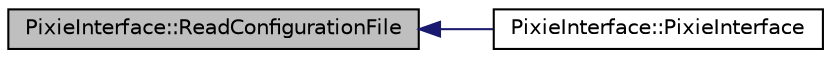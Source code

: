 digraph "PixieInterface::ReadConfigurationFile"
{
  edge [fontname="Helvetica",fontsize="10",labelfontname="Helvetica",labelfontsize="10"];
  node [fontname="Helvetica",fontsize="10",shape=record];
  rankdir="LR";
  Node1 [label="PixieInterface::ReadConfigurationFile",height=0.2,width=0.4,color="black", fillcolor="grey75", style="filled", fontcolor="black"];
  Node1 -> Node2 [dir="back",color="midnightblue",fontsize="10",style="solid",fontname="Helvetica"];
  Node2 [label="PixieInterface::PixieInterface",height=0.2,width=0.4,color="black", fillcolor="white", style="filled",URL="$d9/dc6/class_pixie_interface.html#a0c452e4ca18faa9f9efc4e2f6a5d5e6e"];
}

